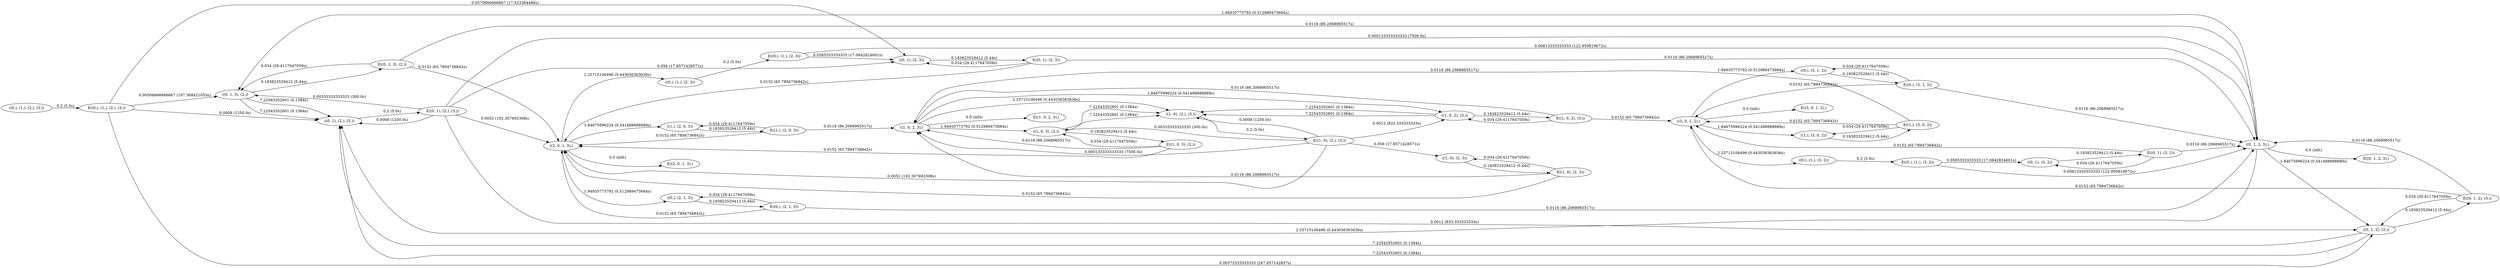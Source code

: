digraph markov_chain { 
rankdir=LR;
"((0,), (1,), (2,), (3,))" -> "E((0,), (1,), (2,), (3,))" [ label = "0.2 (5.0s)" ]; 
"E((0,), (1,), (2,), (3,))" -> "((0, 1, 3), (2,))" [label = "0.00506666666667 (197.368421053s)" ]; 
"E((0,), (1,), (2,), (3,))" -> "((0, 1, 2), (3,))" [label = "0.00373333333333 (267.857142857s)" ]; 
"E((0,), (1,), (2,), (3,))" -> "((0, 1), (2,), (3,))" [label = "0.0008 (1250.0s)" ]; 
"E((0,), (1,), (2,), (3,))" -> "((0, 1), (2, 3))" [label = "0.0570666666667 (17.523364486s)" ]; 
"((0, 1, 2), (3,))" -> "E((0, 1, 2), (3,))" [ label = "0.183823529412 (5.44s)" ]; 
"E((0, 1, 2), (3,))" -> "((0, 1, 2, 3),)" [label = "0.0116 (86.2068965517s)" ]; 
"E((0, 1, 2), (3,))" -> "((3, 0, 1, 2),)" [label = "0.0152 (65.7894736842s)" ]; 
"E((0, 1, 2), (3,))" -> "((0, 1, 2), (3,))" [label = "0.034 (29.4117647059s)" ]; 
"((0, 1, 2), (3,))" -> "((0, 1), (2,), (3,))" [ label = "7.22543352601 (0.1384s)" ]; 
"((0, 1, 2), (3,))" -> "((0, 1), (2,), (3,))" [ label = "7.22543352601 (0.1384s)" ]; 
"((0, 1), (2, 3))" -> "E((0, 1), (2, 3))" [ label = "0.183823529412 (5.44s)" ]; 
"E((0, 1), (2, 3))" -> "((0, 1, 2, 3),)" [label = "0.0116 (86.2068965517s)" ]; 
"E((0, 1), (2, 3))" -> "((0, 1), (2, 3))" [label = "0.034 (29.4117647059s)" ]; 
"E((0, 1), (2, 3))" -> "((2, 0, 1, 3),)" [label = "0.0152 (65.7894736842s)" ]; 
"((0, 1, 2, 3),)" -> "E((0, 1, 2, 3),)" [ label = "0.0 (infs)" ]; 
"((0, 1, 2, 3),)" -> "((0, 1), (2,), (3,))" [ label = "2.25715106496 (0.443036363636s)" ]; 
"((0, 1, 2, 3),)" -> "((0, 1, 2), (3,))" [ label = "1.84675996224 (0.541488888889s)" ]; 
"((0, 1, 2, 3),)" -> "((0, 1, 3), (2,))" [ label = "1.94935773792 (0.512989473684s)" ]; 
"((2, 0, 1, 3),)" -> "E((2, 0, 1, 3),)" [ label = "0.0 (infs)" ]; 
"((2, 0, 1, 3),)" -> "((1,), (2, 0, 3))" [ label = "1.84675996224 (0.541488888889s)" ]; 
"((2, 0, 1, 3),)" -> "((0,), (1,), (2, 3))" [ label = "2.25715106496 (0.443036363636s)" ]; 
"((2, 0, 1, 3),)" -> "((0,), (2, 1, 3))" [ label = "1.94935773792 (0.512989473684s)" ]; 
"((0,), (2, 1, 3))" -> "E((0,), (2, 1, 3))" [ label = "0.183823529412 (5.44s)" ]; 
"E((0,), (2, 1, 3))" -> "((0, 1, 2, 3),)" [label = "0.0116 (86.2068965517s)" ]; 
"E((0,), (2, 1, 3))" -> "((0,), (2, 1, 3))" [label = "0.034 (29.4117647059s)" ]; 
"E((0,), (2, 1, 3))" -> "((2, 0, 1, 3),)" [label = "0.0152 (65.7894736842s)" ]; 
"((1,), (2, 0, 3))" -> "E((1,), (2, 0, 3))" [ label = "0.183823529412 (5.44s)" ]; 
"E((1,), (2, 0, 3))" -> "((1,), (2, 0, 3))" [label = "0.034 (29.4117647059s)" ]; 
"E((1,), (2, 0, 3))" -> "((1, 0, 2, 3),)" [label = "0.0116 (86.2068965517s)" ]; 
"E((1,), (2, 0, 3))" -> "((2, 0, 1, 3),)" [label = "0.0152 (65.7894736842s)" ]; 
"((0,), (1,), (2, 3))" -> "E((0,), (1,), (2, 3))" [ label = "0.2 (5.0s)" ]; 
"E((0,), (1,), (2, 3))" -> "((0, 1), (2, 3))" [label = "0.0585333333333 (17.0842824601s)" ]; 
"E((0,), (1,), (2, 3))" -> "((0, 1, 2, 3),)" [label = "0.00813333333333 (122.950819672s)" ]; 
"((1, 0, 2, 3),)" -> "E((1, 0, 2, 3),)" [ label = "0.0 (infs)" ]; 
"((1, 0, 2, 3),)" -> "((1, 0, 3), (2,))" [ label = "1.94935773792 (0.512989473684s)" ]; 
"((1, 0, 2, 3),)" -> "((1, 0), (2,), (3,))" [ label = "2.25715106496 (0.443036363636s)" ]; 
"((1, 0, 2, 3),)" -> "((1, 0, 2), (3,))" [ label = "1.84675996224 (0.541488888889s)" ]; 
"((1, 0, 3), (2,))" -> "E((1, 0, 3), (2,))" [ label = "0.183823529412 (5.44s)" ]; 
"E((1, 0, 3), (2,))" -> "((1, 0, 3), (2,))" [label = "0.034 (29.4117647059s)" ]; 
"E((1, 0, 3), (2,))" -> "((1, 0, 2, 3),)" [label = "0.0116 (86.2068965517s)" ]; 
"E((1, 0, 3), (2,))" -> "((2, 0, 1, 3),)" [label = "0.0152 (65.7894736842s)" ]; 
"((1, 0, 3), (2,))" -> "((1, 0), (2,), (3,))" [ label = "7.22543352601 (0.1384s)" ]; 
"((1, 0, 3), (2,))" -> "((1, 0), (2,), (3,))" [ label = "7.22543352601 (0.1384s)" ]; 
"((0, 1), (2,), (3,))" -> "E((0, 1), (2,), (3,))" [ label = "0.2 (5.0s)" ]; 
"E((0, 1), (2,), (3,))" -> "((0, 1, 2, 3),)" [label = "0.000133333333333 (7500.0s)" ]; 
"E((0, 1), (2,), (3,))" -> "((0, 1), (2, 3))" [label = "0.056 (17.8571428571s)" ]; 
"E((0, 1), (2,), (3,))" -> "((0, 1, 3), (2,))" [label = "0.00333333333333 (300.0s)" ]; 
"E((0, 1), (2,), (3,))" -> "((2, 0, 1, 3),)" [label = "0.0052 (192.307692308s)" ]; 
"E((0, 1), (2,), (3,))" -> "((0, 1, 2), (3,))" [label = "0.0012 (833.333333333s)" ]; 
"E((0, 1), (2,), (3,))" -> "((0, 1), (2,), (3,))" [label = "0.0008 (1250.0s)" ]; 
"((0, 1, 3), (2,))" -> "E((0, 1, 3), (2,))" [ label = "0.183823529412 (5.44s)" ]; 
"E((0, 1, 3), (2,))" -> "((0, 1, 2, 3),)" [label = "0.0116 (86.2068965517s)" ]; 
"E((0, 1, 3), (2,))" -> "((0, 1, 3), (2,))" [label = "0.034 (29.4117647059s)" ]; 
"E((0, 1, 3), (2,))" -> "((2, 0, 1, 3),)" [label = "0.0152 (65.7894736842s)" ]; 
"((0, 1, 3), (2,))" -> "((0, 1), (2,), (3,))" [ label = "7.22543352601 (0.1384s)" ]; 
"((0, 1, 3), (2,))" -> "((0, 1), (2,), (3,))" [ label = "7.22543352601 (0.1384s)" ]; 
"((1, 0, 2), (3,))" -> "E((1, 0, 2), (3,))" [ label = "0.183823529412 (5.44s)" ]; 
"E((1, 0, 2), (3,))" -> "((1, 0, 2, 3),)" [label = "0.0116 (86.2068965517s)" ]; 
"E((1, 0, 2), (3,))" -> "((3, 0, 1, 2),)" [label = "0.0152 (65.7894736842s)" ]; 
"E((1, 0, 2), (3,))" -> "((1, 0, 2), (3,))" [label = "0.034 (29.4117647059s)" ]; 
"((1, 0, 2), (3,))" -> "((1, 0), (2,), (3,))" [ label = "7.22543352601 (0.1384s)" ]; 
"((1, 0, 2), (3,))" -> "((1, 0), (2,), (3,))" [ label = "7.22543352601 (0.1384s)" ]; 
"((3, 0, 1, 2),)" -> "E((3, 0, 1, 2),)" [ label = "0.0 (infs)" ]; 
"((3, 0, 1, 2),)" -> "((1,), (3, 0, 2))" [ label = "1.84675996224 (0.541488888889s)" ]; 
"((3, 0, 1, 2),)" -> "((0,), (1,), (3, 2))" [ label = "2.25715106496 (0.443036363636s)" ]; 
"((3, 0, 1, 2),)" -> "((0,), (3, 1, 2))" [ label = "1.94935773792 (0.512989473684s)" ]; 
"((1, 0), (2,), (3,))" -> "E((1, 0), (2,), (3,))" [ label = "0.2 (5.0s)" ]; 
"E((1, 0), (2,), (3,))" -> "((1, 0, 2, 3),)" [label = "0.000133333333333 (7500.0s)" ]; 
"E((1, 0), (2,), (3,))" -> "((2, 0, 1, 3),)" [label = "0.0052 (192.307692308s)" ]; 
"E((1, 0), (2,), (3,))" -> "((1, 0, 2), (3,))" [label = "0.0012 (833.333333333s)" ]; 
"E((1, 0), (2,), (3,))" -> "((1, 0), (2, 3))" [label = "0.056 (17.8571428571s)" ]; 
"E((1, 0), (2,), (3,))" -> "((1, 0, 3), (2,))" [label = "0.00333333333333 (300.0s)" ]; 
"E((1, 0), (2,), (3,))" -> "((1, 0), (2,), (3,))" [label = "0.0008 (1250.0s)" ]; 
"((1,), (3, 0, 2))" -> "E((1,), (3, 0, 2))" [ label = "0.183823529412 (5.44s)" ]; 
"E((1,), (3, 0, 2))" -> "((1, 0, 2, 3),)" [label = "0.0116 (86.2068965517s)" ]; 
"E((1,), (3, 0, 2))" -> "((3, 0, 1, 2),)" [label = "0.0152 (65.7894736842s)" ]; 
"E((1,), (3, 0, 2))" -> "((1,), (3, 0, 2))" [label = "0.034 (29.4117647059s)" ]; 
"((0,), (1,), (3, 2))" -> "E((0,), (1,), (3, 2))" [ label = "0.2 (5.0s)" ]; 
"E((0,), (1,), (3, 2))" -> "((0, 1, 2, 3),)" [label = "0.00813333333333 (122.950819672s)" ]; 
"E((0,), (1,), (3, 2))" -> "((0, 1), (3, 2))" [label = "0.0585333333333 (17.0842824601s)" ]; 
"((0,), (3, 1, 2))" -> "E((0,), (3, 1, 2))" [ label = "0.183823529412 (5.44s)" ]; 
"E((0,), (3, 1, 2))" -> "((0, 1, 2, 3),)" [label = "0.0116 (86.2068965517s)" ]; 
"E((0,), (3, 1, 2))" -> "((3, 0, 1, 2),)" [label = "0.0152 (65.7894736842s)" ]; 
"E((0,), (3, 1, 2))" -> "((0,), (3, 1, 2))" [label = "0.034 (29.4117647059s)" ]; 
"((1, 0), (2, 3))" -> "E((1, 0), (2, 3))" [ label = "0.183823529412 (5.44s)" ]; 
"E((1, 0), (2, 3))" -> "((1, 0), (2, 3))" [label = "0.034 (29.4117647059s)" ]; 
"E((1, 0), (2, 3))" -> "((1, 0, 2, 3),)" [label = "0.0116 (86.2068965517s)" ]; 
"E((1, 0), (2, 3))" -> "((2, 0, 1, 3),)" [label = "0.0152 (65.7894736842s)" ]; 
"((0, 1), (3, 2))" -> "E((0, 1), (3, 2))" [ label = "0.183823529412 (5.44s)" ]; 
"E((0, 1), (3, 2))" -> "((0, 1, 2, 3),)" [label = "0.0116 (86.2068965517s)" ]; 
"E((0, 1), (3, 2))" -> "((3, 0, 1, 2),)" [label = "0.0152 (65.7894736842s)" ]; 
"E((0, 1), (3, 2))" -> "((0, 1), (3, 2))" [label = "0.034 (29.4117647059s)" ]; 
}
